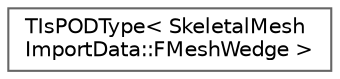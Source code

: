 digraph "Graphical Class Hierarchy"
{
 // INTERACTIVE_SVG=YES
 // LATEX_PDF_SIZE
  bgcolor="transparent";
  edge [fontname=Helvetica,fontsize=10,labelfontname=Helvetica,labelfontsize=10];
  node [fontname=Helvetica,fontsize=10,shape=box,height=0.2,width=0.4];
  rankdir="LR";
  Node0 [id="Node000000",label="TIsPODType\< SkeletalMesh\lImportData::FMeshWedge \>",height=0.2,width=0.4,color="grey40", fillcolor="white", style="filled",URL="$df/d20/structTIsPODType_3_01SkeletalMeshImportData_1_1FMeshWedge_01_4.html",tooltip=" "];
}
